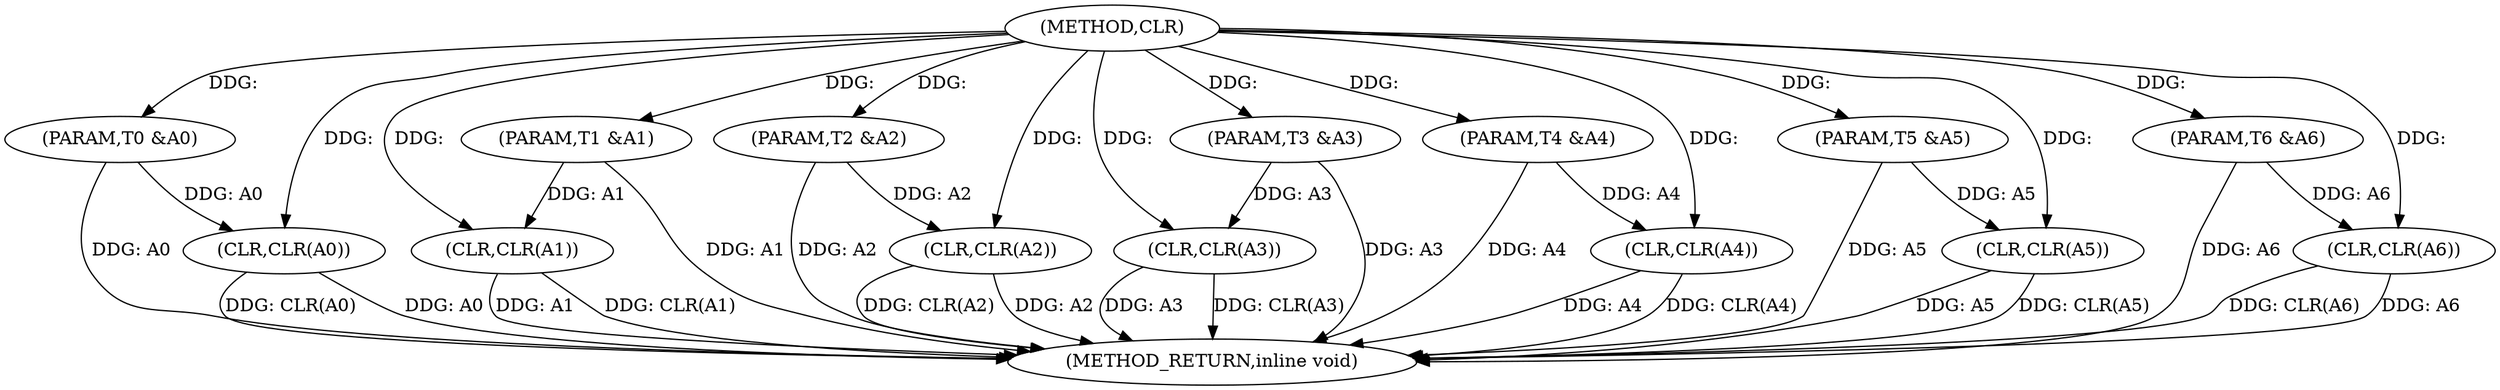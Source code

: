 digraph "CLR" {  
"1001250" [label = "(METHOD,CLR)" ]
"1001279" [label = "(METHOD_RETURN,inline void)" ]
"1001251" [label = "(PARAM,T0 &A0)" ]
"1001252" [label = "(PARAM,T1 &A1)" ]
"1001253" [label = "(PARAM,T2 &A2)" ]
"1001254" [label = "(PARAM,T3 &A3)" ]
"1001255" [label = "(PARAM,T4 &A4)" ]
"1001256" [label = "(PARAM,T5 &A5)" ]
"1001257" [label = "(PARAM,T6 &A6)" ]
"1001260" [label = "(CLR,CLR(A0))" ]
"1001263" [label = "(CLR,CLR(A1))" ]
"1001266" [label = "(CLR,CLR(A2))" ]
"1001269" [label = "(CLR,CLR(A3))" ]
"1001272" [label = "(CLR,CLR(A4))" ]
"1001275" [label = "(CLR,CLR(A5))" ]
"1001277" [label = "(CLR,CLR(A6))" ]
  "1001251" -> "1001279"  [ label = "DDG: A0"] 
  "1001252" -> "1001279"  [ label = "DDG: A1"] 
  "1001253" -> "1001279"  [ label = "DDG: A2"] 
  "1001254" -> "1001279"  [ label = "DDG: A3"] 
  "1001255" -> "1001279"  [ label = "DDG: A4"] 
  "1001256" -> "1001279"  [ label = "DDG: A5"] 
  "1001257" -> "1001279"  [ label = "DDG: A6"] 
  "1001260" -> "1001279"  [ label = "DDG: A0"] 
  "1001260" -> "1001279"  [ label = "DDG: CLR(A0)"] 
  "1001263" -> "1001279"  [ label = "DDG: A1"] 
  "1001263" -> "1001279"  [ label = "DDG: CLR(A1)"] 
  "1001266" -> "1001279"  [ label = "DDG: A2"] 
  "1001266" -> "1001279"  [ label = "DDG: CLR(A2)"] 
  "1001269" -> "1001279"  [ label = "DDG: A3"] 
  "1001269" -> "1001279"  [ label = "DDG: CLR(A3)"] 
  "1001272" -> "1001279"  [ label = "DDG: A4"] 
  "1001272" -> "1001279"  [ label = "DDG: CLR(A4)"] 
  "1001275" -> "1001279"  [ label = "DDG: A5"] 
  "1001275" -> "1001279"  [ label = "DDG: CLR(A5)"] 
  "1001277" -> "1001279"  [ label = "DDG: A6"] 
  "1001277" -> "1001279"  [ label = "DDG: CLR(A6)"] 
  "1001250" -> "1001251"  [ label = "DDG: "] 
  "1001250" -> "1001252"  [ label = "DDG: "] 
  "1001250" -> "1001253"  [ label = "DDG: "] 
  "1001250" -> "1001254"  [ label = "DDG: "] 
  "1001250" -> "1001255"  [ label = "DDG: "] 
  "1001250" -> "1001256"  [ label = "DDG: "] 
  "1001250" -> "1001257"  [ label = "DDG: "] 
  "1001251" -> "1001260"  [ label = "DDG: A0"] 
  "1001250" -> "1001260"  [ label = "DDG: "] 
  "1001252" -> "1001263"  [ label = "DDG: A1"] 
  "1001250" -> "1001263"  [ label = "DDG: "] 
  "1001253" -> "1001266"  [ label = "DDG: A2"] 
  "1001250" -> "1001266"  [ label = "DDG: "] 
  "1001254" -> "1001269"  [ label = "DDG: A3"] 
  "1001250" -> "1001269"  [ label = "DDG: "] 
  "1001255" -> "1001272"  [ label = "DDG: A4"] 
  "1001250" -> "1001272"  [ label = "DDG: "] 
  "1001256" -> "1001275"  [ label = "DDG: A5"] 
  "1001250" -> "1001275"  [ label = "DDG: "] 
  "1001257" -> "1001277"  [ label = "DDG: A6"] 
  "1001250" -> "1001277"  [ label = "DDG: "] 
}
